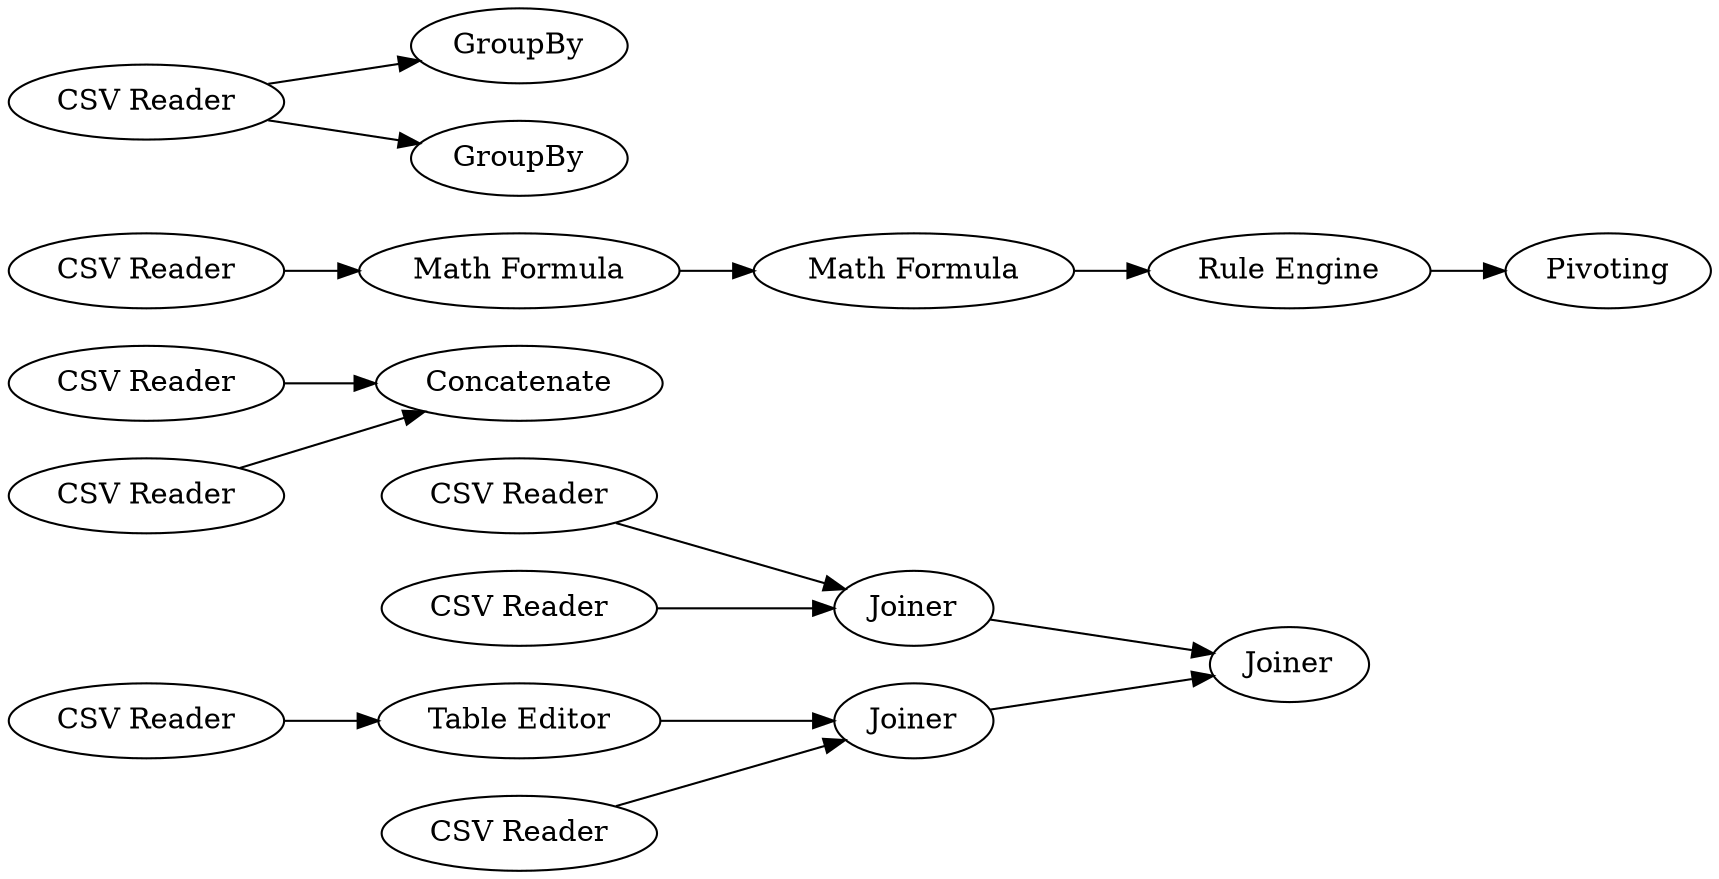 digraph {
	11 -> 15
	20 -> 21
	13 -> 15
	14 -> 16
	4 -> 5
	1 -> 2
	15 -> 18
	5 -> 6
	17 -> 18
	19 -> 21
	12 -> 17
	6 -> 7
	16 -> 17
	1 -> 3
	7 -> 9
	7 [label="Rule Engine"]
	9 [label=Pivoting]
	18 [label=Joiner]
	21 [label=Concatenate]
	17 [label=Joiner]
	3 [label=GroupBy]
	19 [label="CSV Reader"]
	6 [label="Math Formula"]
	15 [label=Joiner]
	12 [label="CSV Reader"]
	16 [label="Table Editor"]
	1 [label="CSV Reader"]
	11 [label="CSV Reader"]
	4 [label="CSV Reader"]
	14 [label="CSV Reader"]
	5 [label="Math Formula"]
	13 [label="CSV Reader"]
	20 [label="CSV Reader"]
	2 [label=GroupBy]
	rankdir=LR
}

